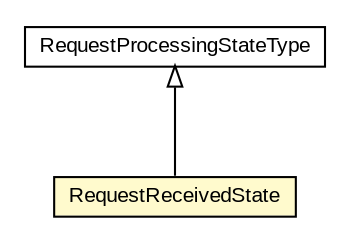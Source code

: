 #!/usr/local/bin/dot
#
# Class diagram 
# Generated by UMLGraph version R5_6-24-gf6e263 (http://www.umlgraph.org/)
#

digraph G {
	edge [fontname="arial",fontsize=10,labelfontname="arial",labelfontsize=10];
	node [fontname="arial",fontsize=10,shape=plaintext];
	nodesep=0.25;
	ranksep=0.5;
	// org.oasis_open.docs.wsdm.mows_2.RequestReceivedState
	c325205 [label=<<table title="org.oasis_open.docs.wsdm.mows_2.RequestReceivedState" border="0" cellborder="1" cellspacing="0" cellpadding="2" port="p" bgcolor="lemonChiffon" href="./RequestReceivedState.html">
		<tr><td><table border="0" cellspacing="0" cellpadding="1">
<tr><td align="center" balign="center"> RequestReceivedState </td></tr>
		</table></td></tr>
		</table>>, URL="./RequestReceivedState.html", fontname="arial", fontcolor="black", fontsize=10.0];
	// org.oasis_open.docs.wsdm.mows_2.RequestProcessingStateType
	c325206 [label=<<table title="org.oasis_open.docs.wsdm.mows_2.RequestProcessingStateType" border="0" cellborder="1" cellspacing="0" cellpadding="2" port="p" href="./RequestProcessingStateType.html">
		<tr><td><table border="0" cellspacing="0" cellpadding="1">
<tr><td align="center" balign="center"> RequestProcessingStateType </td></tr>
		</table></td></tr>
		</table>>, URL="./RequestProcessingStateType.html", fontname="arial", fontcolor="black", fontsize=10.0];
	//org.oasis_open.docs.wsdm.mows_2.RequestReceivedState extends org.oasis_open.docs.wsdm.mows_2.RequestProcessingStateType
	c325206:p -> c325205:p [dir=back,arrowtail=empty];
}

